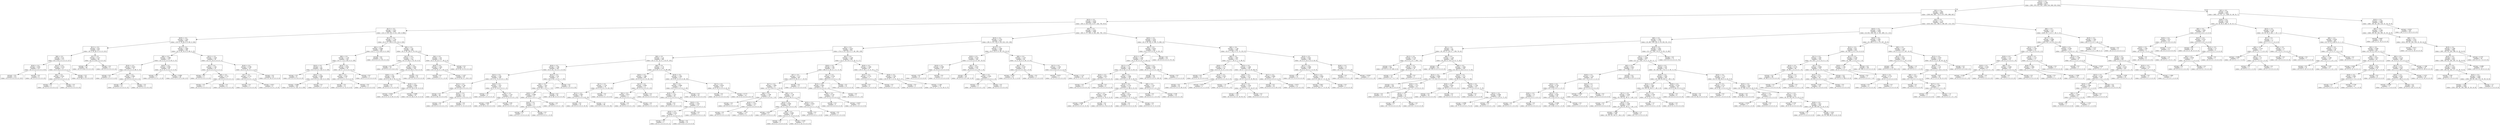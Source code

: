 digraph Tree {
node [shape=box] ;
0 [label="X[14] <= 0.5\nentropy = 3.169\nsamples = 8575\nvalue = [991, 976, 922, 947, 1000, 916, 949, 920, 954]"] ;
1 [label="X[5] <= 0.5\nentropy = 2.981\nsamples = 6620\nvalue = [509, 855, 861, 776, 0, 875, 901, 896, 947]"] ;
0 -> 1 [labeldistance=2.5, labelangle=45, headlabel="True"] ;
2 [label="X[23] <= 0.5\nentropy = 2.616\nsamples = 3589\nvalue = [93, 0, 310, 478, 0, 677, 434, 782, 815]"] ;
1 -> 2 ;
3 [label="X[17] <= 0.5\nentropy = 2.052\nsamples = 1681\nvalue = [10, 0, 133, 193, 0, 512, 149, 0, 684]"] ;
2 -> 3 ;
4 [label="X[20] <= 0.5\nentropy = 1.505\nsamples = 803\nvalue = [10, 0, 76, 84, 0, 0, 99, 0, 534]"] ;
3 -> 4 ;
5 [label="X[11] <= 0.5\nentropy = 0.91\nsamples = 637\nvalue = [6, 0, 50, 60, 0, 0, 0, 0, 521]"] ;
4 -> 5 ;
6 [label="X[8] <= 0.5\nentropy = 0.51\nsamples = 573\nvalue = [6, 0, 50, 0, 0, 0, 0, 0, 517]"] ;
5 -> 6 ;
7 [label="X[24] <= 0.5\nentropy = 0.091\nsamples = 521\nvalue = [6, 0, 0, 0, 0, 0, 0, 0, 515]"] ;
6 -> 7 ;
8 [label="entropy = 0.0\nsamples = 515\nvalue = [0, 0, 0, 0, 0, 0, 0, 0, 515]"] ;
7 -> 8 ;
9 [label="entropy = 0.0\nsamples = 6\nvalue = [6, 0, 0, 0, 0, 0, 0, 0, 0]"] ;
7 -> 9 ;
10 [label="X[13] <= 0.5\nentropy = 0.235\nsamples = 52\nvalue = [0, 0, 50, 0, 0, 0, 0, 0, 2]"] ;
6 -> 10 ;
11 [label="X[4] <= 0.5\nentropy = 0.918\nsamples = 6\nvalue = [0, 0, 4, 0, 0, 0, 0, 0, 2]"] ;
10 -> 11 ;
12 [label="entropy = 0.0\nsamples = 2\nvalue = [0, 0, 0, 0, 0, 0, 0, 0, 2]"] ;
11 -> 12 ;
13 [label="entropy = 0.0\nsamples = 4\nvalue = [0, 0, 4, 0, 0, 0, 0, 0, 0]"] ;
11 -> 13 ;
14 [label="entropy = 0.0\nsamples = 46\nvalue = [0, 0, 46, 0, 0, 0, 0, 0, 0]"] ;
10 -> 14 ;
15 [label="X[7] <= 0.5\nentropy = 0.337\nsamples = 64\nvalue = [0, 0, 0, 60, 0, 0, 0, 0, 4]"] ;
5 -> 15 ;
16 [label="entropy = 0.0\nsamples = 60\nvalue = [0, 0, 0, 60, 0, 0, 0, 0, 0]"] ;
15 -> 16 ;
17 [label="entropy = 0.0\nsamples = 4\nvalue = [0, 0, 0, 0, 0, 0, 0, 0, 4]"] ;
15 -> 17 ;
18 [label="X[11] <= 0.5\nentropy = 1.684\nsamples = 166\nvalue = [4, 0, 26, 24, 0, 0, 99, 0, 13]"] ;
4 -> 18 ;
19 [label="X[8] <= 0.5\nentropy = 1.089\nsamples = 127\nvalue = [0, 0, 22, 0, 0, 0, 93, 0, 12]"] ;
18 -> 19 ;
20 [label="X[16] <= 0.5\nentropy = 0.619\nsamples = 78\nvalue = [0, 0, 0, 0, 0, 0, 66, 0, 12]"] ;
19 -> 20 ;
21 [label="entropy = 0.0\nsamples = 57\nvalue = [0, 0, 0, 0, 0, 0, 57, 0, 0]"] ;
20 -> 21 ;
22 [label="X[6] <= 0.5\nentropy = 0.985\nsamples = 21\nvalue = [0, 0, 0, 0, 0, 0, 9, 0, 12]"] ;
20 -> 22 ;
23 [label="entropy = 0.0\nsamples = 12\nvalue = [0, 0, 0, 0, 0, 0, 0, 0, 12]"] ;
22 -> 23 ;
24 [label="entropy = 0.0\nsamples = 9\nvalue = [0, 0, 0, 0, 0, 0, 9, 0, 0]"] ;
22 -> 24 ;
25 [label="X[16] <= 0.5\nentropy = 0.992\nsamples = 49\nvalue = [0, 0, 22, 0, 0, 0, 27, 0, 0]"] ;
19 -> 25 ;
26 [label="entropy = 0.0\nsamples = 1\nvalue = [0, 0, 0, 0, 0, 0, 1, 0, 0]"] ;
25 -> 26 ;
27 [label="entropy = 0.995\nsamples = 48\nvalue = [0, 0, 22, 0, 0, 0, 26, 0, 0]"] ;
25 -> 27 ;
28 [label="X[21] <= 0.5\nentropy = 1.656\nsamples = 39\nvalue = [4, 0, 4, 24, 0, 0, 6, 0, 1]"] ;
18 -> 28 ;
29 [label="X[2] <= 0.5\nentropy = 1.361\nsamples = 10\nvalue = [0, 0, 4, 0, 0, 0, 5, 0, 1]"] ;
28 -> 29 ;
30 [label="entropy = 0.0\nsamples = 5\nvalue = [0, 0, 0, 0, 0, 0, 5, 0, 0]"] ;
29 -> 30 ;
31 [label="X[8] <= 0.5\nentropy = 0.722\nsamples = 5\nvalue = [0, 0, 4, 0, 0, 0, 0, 0, 1]"] ;
29 -> 31 ;
32 [label="entropy = 0.0\nsamples = 1\nvalue = [0, 0, 0, 0, 0, 0, 0, 0, 1]"] ;
31 -> 32 ;
33 [label="entropy = 0.0\nsamples = 4\nvalue = [0, 0, 4, 0, 0, 0, 0, 0, 0]"] ;
31 -> 33 ;
34 [label="X[16] <= 0.5\nentropy = 0.788\nsamples = 29\nvalue = [4, 0, 0, 24, 0, 0, 1, 0, 0]"] ;
28 -> 34 ;
35 [label="X[7] <= 0.5\nentropy = 0.722\nsamples = 5\nvalue = [4, 0, 0, 0, 0, 0, 1, 0, 0]"] ;
34 -> 35 ;
36 [label="entropy = 0.0\nsamples = 1\nvalue = [1, 0, 0, 0, 0, 0, 0, 0, 0]"] ;
35 -> 36 ;
37 [label="entropy = 0.811\nsamples = 4\nvalue = [3, 0, 0, 0, 0, 0, 1, 0, 0]"] ;
35 -> 37 ;
38 [label="entropy = 0.0\nsamples = 24\nvalue = [0, 0, 0, 24, 0, 0, 0, 0, 0]"] ;
34 -> 38 ;
39 [label="X[11] <= 0.5\nentropy = 1.754\nsamples = 878\nvalue = [0, 0, 57, 109, 0, 512, 50, 0, 150]"] ;
3 -> 39 ;
40 [label="X[0] <= 0.5\nentropy = 0.906\nsamples = 590\nvalue = [0, 0, 7, 0, 0, 433, 0, 0, 150]"] ;
39 -> 40 ;
41 [label="X[8] <= 0.5\nentropy = 1.129\nsamples = 320\nvalue = [0, 0, 7, 0, 0, 163, 0, 0, 150]"] ;
40 -> 41 ;
42 [label="X[10] <= 0.5\nentropy = 1.0\nsamples = 300\nvalue = [0, 0, 0, 0, 0, 150, 0, 0, 150]"] ;
41 -> 42 ;
43 [label="entropy = 0.0\nsamples = 8\nvalue = [0, 0, 0, 0, 0, 8, 0, 0, 0]"] ;
42 -> 43 ;
44 [label="X[24] <= 0.5\nentropy = 0.999\nsamples = 292\nvalue = [0, 0, 0, 0, 0, 142, 0, 0, 150]"] ;
42 -> 44 ;
45 [label="entropy = 0.999\nsamples = 291\nvalue = [0, 0, 0, 0, 0, 141, 0, 0, 150]"] ;
44 -> 45 ;
46 [label="entropy = 0.0\nsamples = 1\nvalue = [0, 0, 0, 0, 0, 1, 0, 0, 0]"] ;
44 -> 46 ;
47 [label="X[10] <= 0.5\nentropy = 0.934\nsamples = 20\nvalue = [0, 0, 7, 0, 0, 13, 0, 0, 0]"] ;
41 -> 47 ;
48 [label="X[4] <= 0.5\nentropy = 0.567\nsamples = 15\nvalue = [0, 0, 2, 0, 0, 13, 0, 0, 0]"] ;
47 -> 48 ;
49 [label="entropy = 0.0\nsamples = 13\nvalue = [0, 0, 0, 0, 0, 13, 0, 0, 0]"] ;
48 -> 49 ;
50 [label="entropy = 0.0\nsamples = 2\nvalue = [0, 0, 2, 0, 0, 0, 0, 0, 0]"] ;
48 -> 50 ;
51 [label="entropy = 0.0\nsamples = 5\nvalue = [0, 0, 5, 0, 0, 0, 0, 0, 0]"] ;
47 -> 51 ;
52 [label="entropy = 0.0\nsamples = 270\nvalue = [0, 0, 0, 0, 0, 270, 0, 0, 0]"] ;
40 -> 52 ;
53 [label="X[8] <= 0.5\nentropy = 1.92\nsamples = 288\nvalue = [0, 0, 50, 109, 0, 79, 50, 0, 0]"] ;
39 -> 53 ;
54 [label="X[12] <= 0.5\nentropy = 1.277\nsamples = 154\nvalue = [0, 0, 0, 66, 0, 78, 10, 0, 0]"] ;
53 -> 54 ;
55 [label="entropy = 0.0\nsamples = 10\nvalue = [0, 0, 0, 0, 0, 0, 10, 0, 0]"] ;
54 -> 55 ;
56 [label="X[6] <= 0.5\nentropy = 0.995\nsamples = 144\nvalue = [0, 0, 0, 66, 0, 78, 0, 0, 0]"] ;
54 -> 56 ;
57 [label="X[26] <= 0.5\nentropy = 0.98\nsamples = 134\nvalue = [0, 0, 0, 56, 0, 78, 0, 0, 0]"] ;
56 -> 57 ;
58 [label="entropy = 0.0\nsamples = 11\nvalue = [0, 0, 0, 0, 0, 11, 0, 0, 0]"] ;
57 -> 58 ;
59 [label="X[18] <= 0.5\nentropy = 0.994\nsamples = 123\nvalue = [0, 0, 0, 56, 0, 67, 0, 0, 0]"] ;
57 -> 59 ;
60 [label="entropy = 0.954\nsamples = 32\nvalue = [0, 0, 0, 12, 0, 20, 0, 0, 0]"] ;
59 -> 60 ;
61 [label="entropy = 0.999\nsamples = 91\nvalue = [0, 0, 0, 44, 0, 47, 0, 0, 0]"] ;
59 -> 61 ;
62 [label="entropy = 0.0\nsamples = 10\nvalue = [0, 0, 0, 10, 0, 0, 0, 0, 0]"] ;
56 -> 62 ;
63 [label="X[4] <= 0.5\nentropy = 1.63\nsamples = 134\nvalue = [0, 0, 50, 43, 0, 1, 40, 0, 0]"] ;
53 -> 63 ;
64 [label="X[26] <= 0.5\nentropy = 1.434\nsamples = 93\nvalue = [0, 0, 9, 43, 0, 1, 40, 0, 0]"] ;
63 -> 64 ;
65 [label="entropy = 0.0\nsamples = 1\nvalue = [0, 0, 0, 0, 0, 0, 1, 0, 0]"] ;
64 -> 65 ;
66 [label="entropy = 1.437\nsamples = 92\nvalue = [0, 0, 9, 43, 0, 1, 39, 0, 0]"] ;
64 -> 66 ;
67 [label="entropy = 0.0\nsamples = 41\nvalue = [0, 0, 41, 0, 0, 0, 0, 0, 0]"] ;
63 -> 67 ;
68 [label="X[0] <= 0.5\nentropy = 2.433\nsamples = 1908\nvalue = [83, 0, 177, 285, 0, 165, 285, 782, 131]"] ;
2 -> 68 ;
69 [label="X[10] <= 0.5\nentropy = 2.705\nsamples = 850\nvalue = [83, 0, 151, 103, 0, 56, 210, 119, 128]"] ;
68 -> 69 ;
70 [label="X[2] <= 0.5\nentropy = 2.613\nsamples = 602\nvalue = [74, 0, 131, 103, 0, 17, 40, 109, 128]"] ;
69 -> 70 ;
71 [label="X[9] <= 0.5\nentropy = 2.14\nsamples = 396\nvalue = [0, 0, 112, 74, 0, 2, 10, 97, 101]"] ;
70 -> 71 ;
72 [label="X[20] <= 0.5\nentropy = 1.786\nsamples = 180\nvalue = [0, 0, 45, 74, 0, 0, 1, 8, 52]"] ;
71 -> 72 ;
73 [label="X[15] <= 0.5\nentropy = 1.281\nsamples = 108\nvalue = [0, 0, 15, 73, 0, 0, 0, 1, 19]"] ;
72 -> 73 ;
74 [label="X[13] <= 0.5\nentropy = 0.746\nsamples = 80\nvalue = [0, 0, 0, 63, 0, 0, 0, 0, 17]"] ;
73 -> 74 ;
75 [label="entropy = 0.0\nsamples = 46\nvalue = [0, 0, 0, 46, 0, 0, 0, 0, 0]"] ;
74 -> 75 ;
76 [label="X[16] <= 0.5\nentropy = 1.0\nsamples = 34\nvalue = [0, 0, 0, 17, 0, 0, 0, 0, 17]"] ;
74 -> 76 ;
77 [label="entropy = 0.0\nsamples = 17\nvalue = [0, 0, 0, 0, 0, 0, 0, 0, 17]"] ;
76 -> 77 ;
78 [label="entropy = 0.0\nsamples = 17\nvalue = [0, 0, 0, 17, 0, 0, 0, 0, 0]"] ;
76 -> 78 ;
79 [label="X[24] <= 0.5\nentropy = 1.457\nsamples = 28\nvalue = [0, 0, 15, 10, 0, 0, 0, 1, 2]"] ;
73 -> 79 ;
80 [label="entropy = 1.0\nsamples = 4\nvalue = [0, 0, 0, 2, 0, 0, 0, 0, 2]"] ;
79 -> 80 ;
81 [label="X[4] <= 0.5\nentropy = 1.143\nsamples = 24\nvalue = [0, 0, 15, 8, 0, 0, 0, 1, 0]"] ;
79 -> 81 ;
82 [label="entropy = 0.991\nsamples = 18\nvalue = [0, 0, 10, 8, 0, 0, 0, 0, 0]"] ;
81 -> 82 ;
83 [label="entropy = 0.65\nsamples = 6\nvalue = [0, 0, 5, 0, 0, 0, 0, 1, 0]"] ;
81 -> 83 ;
84 [label="X[13] <= 0.5\nentropy = 1.54\nsamples = 72\nvalue = [0, 0, 30, 1, 0, 0, 1, 7, 33]"] ;
72 -> 84 ;
85 [label="X[4] <= 0.5\nentropy = 1.007\nsamples = 39\nvalue = [0, 0, 30, 1, 0, 0, 1, 7, 0]"] ;
84 -> 85 ;
86 [label="X[26] <= 0.5\nentropy = 0.986\nsamples = 9\nvalue = [0, 0, 0, 1, 0, 0, 1, 7, 0]"] ;
85 -> 86 ;
87 [label="X[16] <= 0.5\nentropy = 1.0\nsamples = 2\nvalue = [0, 0, 0, 1, 0, 0, 1, 0, 0]"] ;
86 -> 87 ;
88 [label="entropy = 0.0\nsamples = 1\nvalue = [0, 0, 0, 1, 0, 0, 0, 0, 0]"] ;
87 -> 88 ;
89 [label="entropy = 0.0\nsamples = 1\nvalue = [0, 0, 0, 0, 0, 0, 1, 0, 0]"] ;
87 -> 89 ;
90 [label="entropy = 0.0\nsamples = 7\nvalue = [0, 0, 0, 0, 0, 0, 0, 7, 0]"] ;
86 -> 90 ;
91 [label="entropy = 0.0\nsamples = 30\nvalue = [0, 0, 30, 0, 0, 0, 0, 0, 0]"] ;
85 -> 91 ;
92 [label="entropy = 0.0\nsamples = 33\nvalue = [0, 0, 0, 0, 0, 0, 0, 0, 33]"] ;
84 -> 92 ;
93 [label="X[8] <= 0.5\nentropy = 1.79\nsamples = 216\nvalue = [0, 0, 67, 0, 0, 2, 9, 89, 49]"] ;
71 -> 93 ;
94 [label="X[20] <= 0.5\nentropy = 1.486\nsamples = 89\nvalue = [0, 0, 0, 0, 0, 2, 9, 45, 33]"] ;
93 -> 94 ;
95 [label="X[17] <= 0.5\nentropy = 1.134\nsamples = 78\nvalue = [0, 0, 0, 0, 0, 2, 0, 43, 33]"] ;
94 -> 95 ;
96 [label="X[12] <= 0.5\nentropy = 0.987\nsamples = 76\nvalue = [0, 0, 0, 0, 0, 0, 0, 43, 33]"] ;
95 -> 96 ;
97 [label="entropy = 0.0\nsamples = 10\nvalue = [0, 0, 0, 0, 0, 0, 0, 10, 0]"] ;
96 -> 97 ;
98 [label="entropy = 1.0\nsamples = 66\nvalue = [0, 0, 0, 0, 0, 0, 0, 33, 33]"] ;
96 -> 98 ;
99 [label="entropy = 0.0\nsamples = 2\nvalue = [0, 0, 0, 0, 0, 2, 0, 0, 0]"] ;
95 -> 99 ;
100 [label="X[13] <= 0.5\nentropy = 0.684\nsamples = 11\nvalue = [0, 0, 0, 0, 0, 0, 9, 2, 0]"] ;
94 -> 100 ;
101 [label="X[4] <= 0.5\nentropy = 0.971\nsamples = 5\nvalue = [0, 0, 0, 0, 0, 0, 3, 2, 0]"] ;
100 -> 101 ;
102 [label="entropy = 0.0\nsamples = 2\nvalue = [0, 0, 0, 0, 0, 0, 0, 2, 0]"] ;
101 -> 102 ;
103 [label="entropy = 0.0\nsamples = 3\nvalue = [0, 0, 0, 0, 0, 0, 3, 0, 0]"] ;
101 -> 103 ;
104 [label="entropy = 0.0\nsamples = 6\nvalue = [0, 0, 0, 0, 0, 0, 6, 0, 0]"] ;
100 -> 104 ;
105 [label="X[18] <= 0.5\nentropy = 1.393\nsamples = 127\nvalue = [0, 0, 67, 0, 0, 0, 0, 44, 16]"] ;
93 -> 105 ;
106 [label="X[4] <= 0.5\nentropy = 0.999\nsamples = 72\nvalue = [0, 0, 53, 0, 0, 0, 0, 3, 16]"] ;
105 -> 106 ;
107 [label="X[19] <= 0.5\nentropy = 1.347\nsamples = 30\nvalue = [0, 0, 11, 0, 0, 0, 0, 3, 16]"] ;
106 -> 107 ;
108 [label="entropy = 0.0\nsamples = 15\nvalue = [0, 0, 0, 0, 0, 0, 0, 0, 15]"] ;
107 -> 108 ;
109 [label="X[16] <= 0.5\nentropy = 1.053\nsamples = 15\nvalue = [0, 0, 11, 0, 0, 0, 0, 3, 1]"] ;
107 -> 109 ;
110 [label="X[24] <= 0.5\nentropy = 0.414\nsamples = 12\nvalue = [0, 0, 11, 0, 0, 0, 0, 0, 1]"] ;
109 -> 110 ;
111 [label="entropy = 1.0\nsamples = 2\nvalue = [0, 0, 1, 0, 0, 0, 0, 0, 1]"] ;
110 -> 111 ;
112 [label="entropy = 0.0\nsamples = 10\nvalue = [0, 0, 10, 0, 0, 0, 0, 0, 0]"] ;
110 -> 112 ;
113 [label="entropy = 0.0\nsamples = 3\nvalue = [0, 0, 0, 0, 0, 0, 0, 3, 0]"] ;
109 -> 113 ;
114 [label="entropy = 0.0\nsamples = 42\nvalue = [0, 0, 42, 0, 0, 0, 0, 0, 0]"] ;
106 -> 114 ;
115 [label="X[17] <= 0.5\nentropy = 0.818\nsamples = 55\nvalue = [0, 0, 14, 0, 0, 0, 0, 41, 0]"] ;
105 -> 115 ;
116 [label="entropy = 0.0\nsamples = 2\nvalue = [0, 0, 2, 0, 0, 0, 0, 0, 0]"] ;
115 -> 116 ;
117 [label="entropy = 0.772\nsamples = 53\nvalue = [0, 0, 12, 0, 0, 0, 0, 41, 0]"] ;
115 -> 117 ;
118 [label="X[3] <= 0.5\nentropy = 2.549\nsamples = 206\nvalue = [74, 0, 19, 29, 0, 15, 30, 12, 27]"] ;
70 -> 118 ;
119 [label="X[26] <= 0.5\nentropy = 1.84\nsamples = 119\nvalue = [64, 0, 3, 28, 0, 2, 11, 11, 0]"] ;
118 -> 119 ;
120 [label="X[7] <= 0.5\nentropy = 2.127\nsamples = 68\nvalue = [18, 0, 3, 28, 0, 2, 7, 10, 0]"] ;
119 -> 120 ;
121 [label="X[17] <= 0.5\nentropy = 1.864\nsamples = 51\nvalue = [1, 0, 3, 28, 0, 2, 7, 10, 0]"] ;
120 -> 121 ;
122 [label="X[8] <= 0.5\nentropy = 1.296\nsamples = 14\nvalue = [1, 0, 0, 0, 0, 0, 6, 7, 0]"] ;
121 -> 122 ;
123 [label="entropy = 0.0\nsamples = 3\nvalue = [0, 0, 0, 0, 0, 0, 0, 3, 0]"] ;
122 -> 123 ;
124 [label="X[24] <= 0.5\nentropy = 1.322\nsamples = 11\nvalue = [1, 0, 0, 0, 0, 0, 6, 4, 0]"] ;
122 -> 124 ;
125 [label="entropy = 0.0\nsamples = 5\nvalue = [0, 0, 0, 0, 0, 0, 5, 0, 0]"] ;
124 -> 125 ;
126 [label="entropy = 1.252\nsamples = 6\nvalue = [1, 0, 0, 0, 0, 0, 1, 4, 0]"] ;
124 -> 126 ;
127 [label="X[9] <= 0.5\nentropy = 1.26\nsamples = 37\nvalue = [0, 0, 3, 28, 0, 2, 1, 3, 0]"] ;
121 -> 127 ;
128 [label="X[25] <= 0.5\nentropy = 0.849\nsamples = 34\nvalue = [0, 0, 3, 28, 0, 0, 0, 3, 0]"] ;
127 -> 128 ;
129 [label="entropy = 0.811\nsamples = 4\nvalue = [0, 0, 0, 1, 0, 0, 0, 3, 0]"] ;
128 -> 129 ;
130 [label="X[8] <= 0.5\nentropy = 0.469\nsamples = 30\nvalue = [0, 0, 3, 27, 0, 0, 0, 0, 0]"] ;
128 -> 130 ;
131 [label="entropy = 0.0\nsamples = 3\nvalue = [0, 0, 0, 3, 0, 0, 0, 0, 0]"] ;
130 -> 131 ;
132 [label="entropy = 0.503\nsamples = 27\nvalue = [0, 0, 3, 24, 0, 0, 0, 0, 0]"] ;
130 -> 132 ;
133 [label="X[25] <= 0.5\nentropy = 0.918\nsamples = 3\nvalue = [0, 0, 0, 0, 0, 2, 1, 0, 0]"] ;
127 -> 133 ;
134 [label="entropy = 0.0\nsamples = 1\nvalue = [0, 0, 0, 0, 0, 0, 1, 0, 0]"] ;
133 -> 134 ;
135 [label="entropy = 0.0\nsamples = 2\nvalue = [0, 0, 0, 0, 0, 2, 0, 0, 0]"] ;
133 -> 135 ;
136 [label="entropy = 0.0\nsamples = 17\nvalue = [17, 0, 0, 0, 0, 0, 0, 0, 0]"] ;
120 -> 136 ;
137 [label="X[17] <= 0.5\nentropy = 0.534\nsamples = 51\nvalue = [46, 0, 0, 0, 0, 0, 4, 1, 0]"] ;
119 -> 137 ;
138 [label="X[13] <= 0.5\nentropy = 0.992\nsamples = 20\nvalue = [15, 0, 0, 0, 0, 0, 4, 1, 0]"] ;
137 -> 138 ;
139 [label="X[8] <= 0.5\nentropy = 0.742\nsamples = 19\nvalue = [15, 0, 0, 0, 0, 0, 4, 0, 0]"] ;
138 -> 139 ;
140 [label="entropy = 0.0\nsamples = 4\nvalue = [4, 0, 0, 0, 0, 0, 0, 0, 0]"] ;
139 -> 140 ;
141 [label="entropy = 0.837\nsamples = 15\nvalue = [11, 0, 0, 0, 0, 0, 4, 0, 0]"] ;
139 -> 141 ;
142 [label="entropy = 0.0\nsamples = 1\nvalue = [0, 0, 0, 0, 0, 0, 0, 1, 0]"] ;
138 -> 142 ;
143 [label="entropy = 0.0\nsamples = 31\nvalue = [31, 0, 0, 0, 0, 0, 0, 0, 0]"] ;
137 -> 143 ;
144 [label="X[20] <= 0.5\nentropy = 2.369\nsamples = 87\nvalue = [10, 0, 16, 1, 0, 13, 19, 1, 27]"] ;
118 -> 144 ;
145 [label="X[25] <= 0.5\nentropy = 0.722\nsamples = 5\nvalue = [0, 0, 4, 0, 0, 0, 0, 1, 0]"] ;
144 -> 145 ;
146 [label="entropy = 0.0\nsamples = 4\nvalue = [0, 0, 4, 0, 0, 0, 0, 0, 0]"] ;
145 -> 146 ;
147 [label="entropy = 0.0\nsamples = 1\nvalue = [0, 0, 0, 0, 0, 0, 0, 1, 0]"] ;
145 -> 147 ;
148 [label="X[26] <= 0.5\nentropy = 2.291\nsamples = 82\nvalue = [10, 0, 12, 1, 0, 13, 19, 0, 27]"] ;
144 -> 148 ;
149 [label="entropy = 0.0\nsamples = 3\nvalue = [0, 0, 0, 0, 0, 0, 3, 0, 0]"] ;
148 -> 149 ;
150 [label="entropy = 2.295\nsamples = 79\nvalue = [10, 0, 12, 1, 0, 13, 16, 0, 27]"] ;
148 -> 150 ;
151 [label="X[13] <= 0.5\nentropy = 1.446\nsamples = 248\nvalue = [9, 0, 20, 0, 0, 39, 170, 10, 0]"] ;
69 -> 151 ;
152 [label="X[20] <= 0.5\nentropy = 0.535\nsamples = 184\nvalue = [7, 0, 0, 0, 0, 0, 167, 10, 0]"] ;
151 -> 152 ;
153 [label="X[19] <= 0.5\nentropy = 0.469\nsamples = 10\nvalue = [1, 0, 0, 0, 0, 0, 0, 9, 0]"] ;
152 -> 153 ;
154 [label="entropy = 0.0\nsamples = 9\nvalue = [0, 0, 0, 0, 0, 0, 0, 9, 0]"] ;
153 -> 154 ;
155 [label="entropy = 0.0\nsamples = 1\nvalue = [1, 0, 0, 0, 0, 0, 0, 0, 0]"] ;
153 -> 155 ;
156 [label="X[2] <= 0.5\nentropy = 0.267\nsamples = 174\nvalue = [6, 0, 0, 0, 0, 0, 167, 1, 0]"] ;
152 -> 156 ;
157 [label="entropy = 0.0\nsamples = 167\nvalue = [0, 0, 0, 0, 0, 0, 167, 0, 0]"] ;
156 -> 157 ;
158 [label="X[8] <= 0.5\nentropy = 0.592\nsamples = 7\nvalue = [6, 0, 0, 0, 0, 0, 0, 1, 0]"] ;
156 -> 158 ;
159 [label="entropy = 0.0\nsamples = 1\nvalue = [0, 0, 0, 0, 0, 0, 0, 1, 0]"] ;
158 -> 159 ;
160 [label="entropy = 0.0\nsamples = 6\nvalue = [6, 0, 0, 0, 0, 0, 0, 0, 0]"] ;
158 -> 160 ;
161 [label="X[8] <= 0.5\nentropy = 1.323\nsamples = 64\nvalue = [2, 0, 20, 0, 0, 39, 3, 0, 0]"] ;
151 -> 161 ;
162 [label="X[2] <= 0.5\nentropy = 0.187\nsamples = 35\nvalue = [0, 0, 0, 0, 0, 34, 1, 0, 0]"] ;
161 -> 162 ;
163 [label="entropy = 0.201\nsamples = 32\nvalue = [0, 0, 0, 0, 0, 31, 1, 0, 0]"] ;
162 -> 163 ;
164 [label="entropy = 0.0\nsamples = 3\nvalue = [0, 0, 0, 0, 0, 3, 0, 0, 0]"] ;
162 -> 164 ;
165 [label="X[17] <= 0.5\nentropy = 1.339\nsamples = 29\nvalue = [2, 0, 20, 0, 0, 5, 2, 0, 0]"] ;
161 -> 165 ;
166 [label="entropy = 0.971\nsamples = 5\nvalue = [2, 0, 3, 0, 0, 0, 0, 0, 0]"] ;
165 -> 166 ;
167 [label="entropy = 1.123\nsamples = 24\nvalue = [0, 0, 17, 0, 0, 5, 2, 0, 0]"] ;
165 -> 167 ;
168 [label="X[20] <= 0.5\nentropy = 1.623\nsamples = 1058\nvalue = [0, 0, 26, 182, 0, 109, 75, 663, 3]"] ;
68 -> 168 ;
169 [label="X[6] <= 0.5\nentropy = 0.833\nsamples = 650\nvalue = [0, 0, 19, 0, 0, 97, 0, 531, 3]"] ;
168 -> 169 ;
170 [label="X[15] <= 0.5\nentropy = 1.326\nsamples = 278\nvalue = [0, 0, 19, 0, 0, 97, 0, 159, 3]"] ;
169 -> 170 ;
171 [label="X[17] <= 0.5\nentropy = 1.35\nsamples = 148\nvalue = [0, 0, 18, 0, 0, 97, 0, 30, 3]"] ;
170 -> 171 ;
172 [label="X[25] <= 0.5\nentropy = 0.811\nsamples = 12\nvalue = [0, 0, 9, 0, 0, 0, 0, 0, 3]"] ;
171 -> 172 ;
173 [label="entropy = 0.0\nsamples = 3\nvalue = [0, 0, 0, 0, 0, 0, 0, 0, 3]"] ;
172 -> 173 ;
174 [label="entropy = 0.0\nsamples = 9\nvalue = [0, 0, 9, 0, 0, 0, 0, 0, 0]"] ;
172 -> 174 ;
175 [label="X[9] <= 0.5\nentropy = 1.088\nsamples = 136\nvalue = [0, 0, 9, 0, 0, 97, 0, 30, 0]"] ;
171 -> 175 ;
176 [label="X[19] <= 0.5\nentropy = 0.735\nsamples = 121\nvalue = [0, 0, 0, 0, 0, 96, 0, 25, 0]"] ;
175 -> 176 ;
177 [label="X[7] <= 0.5\nentropy = 0.588\nsamples = 92\nvalue = [0, 0, 0, 0, 0, 79, 0, 13, 0]"] ;
176 -> 177 ;
178 [label="entropy = 0.696\nsamples = 16\nvalue = [0, 0, 0, 0, 0, 3, 0, 13, 0]"] ;
177 -> 178 ;
179 [label="entropy = 0.0\nsamples = 76\nvalue = [0, 0, 0, 0, 0, 76, 0, 0, 0]"] ;
177 -> 179 ;
180 [label="X[8] <= 0.5\nentropy = 0.978\nsamples = 29\nvalue = [0, 0, 0, 0, 0, 17, 0, 12, 0]"] ;
176 -> 180 ;
181 [label="entropy = 0.0\nsamples = 12\nvalue = [0, 0, 0, 0, 0, 0, 0, 12, 0]"] ;
180 -> 181 ;
182 [label="entropy = 0.0\nsamples = 17\nvalue = [0, 0, 0, 0, 0, 17, 0, 0, 0]"] ;
180 -> 182 ;
183 [label="X[8] <= 0.5\nentropy = 1.231\nsamples = 15\nvalue = [0, 0, 9, 0, 0, 1, 0, 5, 0]"] ;
175 -> 183 ;
184 [label="entropy = 0.0\nsamples = 1\nvalue = [0, 0, 0, 0, 0, 1, 0, 0, 0]"] ;
183 -> 184 ;
185 [label="entropy = 0.94\nsamples = 14\nvalue = [0, 0, 9, 0, 0, 0, 0, 5, 0]"] ;
183 -> 185 ;
186 [label="X[24] <= 0.5\nentropy = 0.065\nsamples = 130\nvalue = [0, 0, 1, 0, 0, 0, 0, 129, 0]"] ;
170 -> 186 ;
187 [label="entropy = 0.0\nsamples = 129\nvalue = [0, 0, 0, 0, 0, 0, 0, 129, 0]"] ;
186 -> 187 ;
188 [label="entropy = 0.0\nsamples = 1\nvalue = [0, 0, 1, 0, 0, 0, 0, 0, 0]"] ;
186 -> 188 ;
189 [label="entropy = 0.0\nsamples = 372\nvalue = [0, 0, 0, 0, 0, 0, 0, 372, 0]"] ;
169 -> 189 ;
190 [label="X[6] <= 0.5\nentropy = 1.746\nsamples = 408\nvalue = [0, 0, 7, 182, 0, 12, 75, 132, 0]"] ;
168 -> 190 ;
191 [label="X[8] <= 0.5\nentropy = 1.687\nsamples = 212\nvalue = [0, 0, 7, 29, 0, 3, 75, 98, 0]"] ;
190 -> 191 ;
192 [label="X[26] <= 0.5\nentropy = 1.177\nsamples = 50\nvalue = [0, 0, 0, 15, 0, 3, 32, 0, 0]"] ;
191 -> 192 ;
193 [label="entropy = 0.0\nsamples = 15\nvalue = [0, 0, 0, 15, 0, 0, 0, 0, 0]"] ;
192 -> 193 ;
194 [label="X[10] <= 0.5\nentropy = 0.422\nsamples = 35\nvalue = [0, 0, 0, 0, 0, 3, 32, 0, 0]"] ;
192 -> 194 ;
195 [label="entropy = 0.0\nsamples = 30\nvalue = [0, 0, 0, 0, 0, 0, 30, 0, 0]"] ;
194 -> 195 ;
196 [label="entropy = 0.971\nsamples = 5\nvalue = [0, 0, 0, 0, 0, 3, 2, 0, 0]"] ;
194 -> 196 ;
197 [label="X[25] <= 0.5\nentropy = 1.448\nsamples = 162\nvalue = [0, 0, 7, 14, 0, 0, 43, 98, 0]"] ;
191 -> 197 ;
198 [label="X[26] <= 0.5\nentropy = 1.077\nsamples = 129\nvalue = [0, 0, 1, 14, 0, 0, 16, 98, 0]"] ;
197 -> 198 ;
199 [label="entropy = 1.0\nsamples = 2\nvalue = [0, 0, 1, 0, 0, 0, 0, 1, 0]"] ;
198 -> 199 ;
200 [label="X[15] <= 0.5\nentropy = 1.024\nsamples = 127\nvalue = [0, 0, 0, 14, 0, 0, 16, 97, 0]"] ;
198 -> 200 ;
201 [label="entropy = 1.05\nsamples = 122\nvalue = [0, 0, 0, 14, 0, 0, 16, 92, 0]"] ;
200 -> 201 ;
202 [label="entropy = 0.0\nsamples = 5\nvalue = [0, 0, 0, 0, 0, 0, 0, 5, 0]"] ;
200 -> 202 ;
203 [label="X[17] <= 0.5\nentropy = 0.684\nsamples = 33\nvalue = [0, 0, 6, 0, 0, 0, 27, 0, 0]"] ;
197 -> 203 ;
204 [label="entropy = 0.0\nsamples = 18\nvalue = [0, 0, 0, 0, 0, 0, 18, 0, 0]"] ;
203 -> 204 ;
205 [label="entropy = 0.971\nsamples = 15\nvalue = [0, 0, 6, 0, 0, 0, 9, 0, 0]"] ;
203 -> 205 ;
206 [label="X[10] <= 0.5\nentropy = 0.921\nsamples = 196\nvalue = [0, 0, 0, 153, 0, 9, 0, 34, 0]"] ;
190 -> 206 ;
207 [label="X[17] <= 0.5\nentropy = 0.866\nsamples = 192\nvalue = [0, 0, 0, 153, 0, 7, 0, 32, 0]"] ;
206 -> 207 ;
208 [label="entropy = 0.0\nsamples = 13\nvalue = [0, 0, 0, 13, 0, 0, 0, 0, 0]"] ;
207 -> 208 ;
209 [label="X[25] <= 0.5\nentropy = 0.904\nsamples = 179\nvalue = [0, 0, 0, 140, 0, 7, 0, 32, 0]"] ;
207 -> 209 ;
210 [label="entropy = 0.907\nsamples = 178\nvalue = [0, 0, 0, 139, 0, 7, 0, 32, 0]"] ;
209 -> 210 ;
211 [label="entropy = 0.0\nsamples = 1\nvalue = [0, 0, 0, 1, 0, 0, 0, 0, 0]"] ;
209 -> 211 ;
212 [label="X[26] <= 0.5\nentropy = 1.0\nsamples = 4\nvalue = [0, 0, 0, 0, 0, 2, 0, 2, 0]"] ;
206 -> 212 ;
213 [label="entropy = 0.0\nsamples = 1\nvalue = [0, 0, 0, 0, 0, 0, 0, 1, 0]"] ;
212 -> 213 ;
214 [label="entropy = 0.918\nsamples = 3\nvalue = [0, 0, 0, 0, 0, 2, 0, 1, 0]"] ;
212 -> 214 ;
215 [label="X[2] <= 0.5\nentropy = 2.732\nsamples = 3031\nvalue = [416, 855, 551, 298, 0, 198, 467, 114, 132]"] ;
1 -> 215 ;
216 [label="X[10] <= 0.5\nentropy = 2.491\nsamples = 2500\nvalue = [0, 832, 544, 292, 0, 191, 409, 111, 121]"] ;
215 -> 216 ;
217 [label="X[8] <= 0.5\nentropy = 2.387\nsamples = 1758\nvalue = [0, 492, 539, 292, 0, 19, 202, 93, 121]"] ;
216 -> 217 ;
218 [label="X[1] <= 0.5\nentropy = 2.0\nsamples = 708\nvalue = [0, 355, 0, 118, 0, 7, 109, 78, 41]"] ;
217 -> 218 ;
219 [label="X[12] <= 0.5\nentropy = 0.734\nsamples = 125\nvalue = [0, 0, 0, 2, 0, 7, 109, 7, 0]"] ;
218 -> 219 ;
220 [label="entropy = 0.0\nsamples = 109\nvalue = [0, 0, 0, 0, 0, 0, 109, 0, 0]"] ;
219 -> 220 ;
221 [label="X[22] <= 0.5\nentropy = 1.419\nsamples = 16\nvalue = [0, 0, 0, 2, 0, 7, 0, 7, 0]"] ;
219 -> 221 ;
222 [label="entropy = 1.0\nsamples = 14\nvalue = [0, 0, 0, 0, 0, 7, 0, 7, 0]"] ;
221 -> 222 ;
223 [label="entropy = 0.0\nsamples = 2\nvalue = [0, 0, 0, 2, 0, 0, 0, 0, 0]"] ;
221 -> 223 ;
224 [label="X[6] <= 0.5\nentropy = 1.539\nsamples = 583\nvalue = [0, 355, 0, 116, 0, 0, 0, 71, 41]"] ;
218 -> 224 ;
225 [label="entropy = 0.0\nsamples = 253\nvalue = [0, 253, 0, 0, 0, 0, 0, 0, 0]"] ;
224 -> 225 ;
226 [label="X[9] <= 0.5\nentropy = 1.904\nsamples = 330\nvalue = [0, 102, 0, 116, 0, 0, 0, 71, 41]"] ;
224 -> 226 ;
227 [label="X[13] <= 0.5\nentropy = 0.868\nsamples = 144\nvalue = [0, 7, 0, 116, 0, 0, 0, 0, 21]"] ;
226 -> 227 ;
228 [label="entropy = 0.0\nsamples = 109\nvalue = [0, 0, 0, 109, 0, 0, 0, 0, 0]"] ;
227 -> 228 ;
229 [label="X[24] <= 0.5\nentropy = 1.371\nsamples = 35\nvalue = [0, 7, 0, 7, 0, 0, 0, 0, 21]"] ;
227 -> 229 ;
230 [label="entropy = 0.0\nsamples = 21\nvalue = [0, 0, 0, 0, 0, 0, 0, 0, 21]"] ;
229 -> 230 ;
231 [label="X[23] <= 0.5\nentropy = 1.0\nsamples = 14\nvalue = [0, 7, 0, 7, 0, 0, 0, 0, 0]"] ;
229 -> 231 ;
232 [label="entropy = 0.0\nsamples = 7\nvalue = [0, 7, 0, 0, 0, 0, 0, 0, 0]"] ;
231 -> 232 ;
233 [label="entropy = 0.0\nsamples = 7\nvalue = [0, 0, 0, 7, 0, 0, 0, 0, 0]"] ;
231 -> 233 ;
234 [label="X[23] <= 0.5\nentropy = 1.371\nsamples = 186\nvalue = [0, 95, 0, 0, 0, 0, 0, 71, 20]"] ;
226 -> 234 ;
235 [label="X[26] <= 0.5\nentropy = 0.958\nsamples = 29\nvalue = [0, 18, 0, 0, 0, 0, 0, 0, 11]"] ;
234 -> 235 ;
236 [label="entropy = 0.0\nsamples = 18\nvalue = [0, 18, 0, 0, 0, 0, 0, 0, 0]"] ;
235 -> 236 ;
237 [label="entropy = 0.0\nsamples = 11\nvalue = [0, 0, 0, 0, 0, 0, 0, 0, 11]"] ;
235 -> 237 ;
238 [label="X[19] <= 0.5\nentropy = 1.258\nsamples = 157\nvalue = [0, 77, 0, 0, 0, 0, 0, 71, 9]"] ;
234 -> 238 ;
239 [label="entropy = 0.0\nsamples = 9\nvalue = [0, 0, 0, 0, 0, 0, 0, 0, 9]"] ;
238 -> 239 ;
240 [label="X[25] <= 0.5\nentropy = 0.999\nsamples = 148\nvalue = [0, 77, 0, 0, 0, 0, 0, 71, 0]"] ;
238 -> 240 ;
241 [label="entropy = 0.998\nsamples = 147\nvalue = [0, 77, 0, 0, 0, 0, 0, 70, 0]"] ;
240 -> 241 ;
242 [label="entropy = 0.0\nsamples = 1\nvalue = [0, 0, 0, 0, 0, 0, 0, 1, 0]"] ;
240 -> 242 ;
243 [label="X[18] <= 0.5\nentropy = 2.061\nsamples = 1050\nvalue = [0, 137, 539, 174, 0, 12, 93, 15, 80]"] ;
217 -> 243 ;
244 [label="X[11] <= 0.5\nentropy = 1.859\nsamples = 977\nvalue = [0, 137, 539, 174, 0, 12, 93, 15, 7]"] ;
243 -> 244 ;
245 [label="X[0] <= 0.5\nentropy = 0.455\nsamples = 222\nvalue = [0, 7, 208, 0, 0, 1, 1, 4, 1]"] ;
244 -> 245 ;
246 [label="X[19] <= 0.5\nentropy = 1.134\nsamples = 66\nvalue = [0, 7, 52, 0, 0, 1, 1, 4, 1]"] ;
245 -> 246 ;
247 [label="X[16] <= 0.5\nentropy = 0.792\nsamples = 58\nvalue = [0, 5, 50, 0, 0, 1, 1, 0, 1]"] ;
246 -> 247 ;
248 [label="X[26] <= 0.5\nentropy = 1.0\nsamples = 2\nvalue = [0, 0, 0, 0, 0, 1, 0, 0, 1]"] ;
247 -> 248 ;
249 [label="entropy = 0.0\nsamples = 1\nvalue = [0, 0, 0, 0, 0, 1, 0, 0, 0]"] ;
248 -> 249 ;
250 [label="entropy = 0.0\nsamples = 1\nvalue = [0, 0, 0, 0, 0, 0, 0, 0, 1]"] ;
248 -> 250 ;
251 [label="X[25] <= 0.5\nentropy = 0.561\nsamples = 56\nvalue = [0, 5, 50, 0, 0, 0, 1, 0, 0]"] ;
247 -> 251 ;
252 [label="entropy = 0.568\nsamples = 55\nvalue = [0, 5, 49, 0, 0, 0, 1, 0, 0]"] ;
251 -> 252 ;
253 [label="entropy = 0.0\nsamples = 1\nvalue = [0, 0, 1, 0, 0, 0, 0, 0, 0]"] ;
251 -> 253 ;
254 [label="X[24] <= 0.5\nentropy = 1.5\nsamples = 8\nvalue = [0, 2, 2, 0, 0, 0, 0, 4, 0]"] ;
246 -> 254 ;
255 [label="entropy = 0.918\nsamples = 6\nvalue = [0, 2, 0, 0, 0, 0, 0, 4, 0]"] ;
254 -> 255 ;
256 [label="entropy = 0.0\nsamples = 2\nvalue = [0, 0, 2, 0, 0, 0, 0, 0, 0]"] ;
254 -> 256 ;
257 [label="entropy = 0.0\nsamples = 156\nvalue = [0, 0, 156, 0, 0, 0, 0, 0, 0]"] ;
245 -> 257 ;
258 [label="X[13] <= 0.5\nentropy = 2.05\nsamples = 755\nvalue = [0, 130, 331, 174, 0, 11, 92, 11, 6]"] ;
244 -> 258 ;
259 [label="X[19] <= 0.5\nentropy = 2.091\nsamples = 340\nvalue = [0, 109, 93, 80, 0, 7, 49, 2, 0]"] ;
258 -> 259 ;
260 [label="X[22] <= 0.5\nentropy = 2.043\nsamples = 290\nvalue = [0, 103, 93, 36, 0, 7, 49, 2, 0]"] ;
259 -> 260 ;
261 [label="X[17] <= 0.5\nentropy = 2.056\nsamples = 277\nvalue = [0, 103, 81, 36, 0, 7, 48, 2, 0]"] ;
260 -> 261 ;
262 [label="entropy = 0.0\nsamples = 4\nvalue = [0, 0, 0, 0, 0, 0, 4, 0, 0]"] ;
261 -> 262 ;
263 [label="X[25] <= 0.5\nentropy = 2.048\nsamples = 273\nvalue = [0, 103, 81, 36, 0, 7, 44, 2, 0]"] ;
261 -> 263 ;
264 [label="entropy = 2.046\nsamples = 269\nvalue = [0, 101, 81, 34, 0, 7, 44, 2, 0]"] ;
263 -> 264 ;
265 [label="entropy = 1.0\nsamples = 4\nvalue = [0, 2, 0, 2, 0, 0, 0, 0, 0]"] ;
263 -> 265 ;
266 [label="X[1] <= 0.5\nentropy = 0.391\nsamples = 13\nvalue = [0, 0, 12, 0, 0, 0, 1, 0, 0]"] ;
260 -> 266 ;
267 [label="entropy = 1.0\nsamples = 2\nvalue = [0, 0, 1, 0, 0, 0, 1, 0, 0]"] ;
266 -> 267 ;
268 [label="entropy = 0.0\nsamples = 11\nvalue = [0, 0, 11, 0, 0, 0, 0, 0, 0]"] ;
266 -> 268 ;
269 [label="X[26] <= 0.5\nentropy = 0.529\nsamples = 50\nvalue = [0, 6, 0, 44, 0, 0, 0, 0, 0]"] ;
259 -> 269 ;
270 [label="entropy = 0.0\nsamples = 6\nvalue = [0, 6, 0, 0, 0, 0, 0, 0, 0]"] ;
269 -> 270 ;
271 [label="entropy = 0.0\nsamples = 44\nvalue = [0, 0, 0, 44, 0, 0, 0, 0, 0]"] ;
269 -> 271 ;
272 [label="X[20] <= 0.5\nentropy = 1.775\nsamples = 415\nvalue = [0, 21, 238, 94, 0, 4, 43, 9, 6]"] ;
258 -> 272 ;
273 [label="X[23] <= 0.5\nentropy = 0.127\nsamples = 57\nvalue = [0, 0, 56, 1, 0, 0, 0, 0, 0]"] ;
272 -> 273 ;
274 [label="entropy = 0.0\nsamples = 1\nvalue = [0, 0, 0, 1, 0, 0, 0, 0, 0]"] ;
273 -> 274 ;
275 [label="entropy = 0.0\nsamples = 56\nvalue = [0, 0, 56, 0, 0, 0, 0, 0, 0]"] ;
273 -> 275 ;
276 [label="X[23] <= 0.5\nentropy = 1.914\nsamples = 358\nvalue = [0, 21, 182, 93, 0, 4, 43, 9, 6]"] ;
272 -> 276 ;
277 [label="X[15] <= 0.5\nentropy = 1.522\nsamples = 5\nvalue = [0, 1, 0, 0, 0, 0, 2, 0, 2]"] ;
276 -> 277 ;
278 [label="entropy = 0.918\nsamples = 3\nvalue = [0, 1, 0, 0, 0, 0, 2, 0, 0]"] ;
277 -> 278 ;
279 [label="entropy = 0.0\nsamples = 2\nvalue = [0, 0, 0, 0, 0, 0, 0, 0, 2]"] ;
277 -> 279 ;
280 [label="X[17] <= 0.5\nentropy = 1.877\nsamples = 353\nvalue = [0, 20, 182, 93, 0, 4, 41, 9, 4]"] ;
276 -> 280 ;
281 [label="entropy = 0.787\nsamples = 17\nvalue = [0, 0, 13, 4, 0, 0, 0, 0, 0]"] ;
280 -> 281 ;
282 [label="X[26] <= 0.5\nentropy = 1.911\nsamples = 336\nvalue = [0, 20, 169, 89, 0, 4, 41, 9, 4]"] ;
280 -> 282 ;
283 [label="entropy = 0.0\nsamples = 1\nvalue = [0, 0, 1, 0, 0, 0, 0, 0, 0]"] ;
282 -> 283 ;
284 [label="entropy = 1.914\nsamples = 335\nvalue = [0, 20, 168, 89, 0, 4, 41, 9, 4]"] ;
282 -> 284 ;
285 [label="entropy = 0.0\nsamples = 73\nvalue = [0, 0, 0, 0, 0, 0, 0, 0, 73]"] ;
243 -> 285 ;
286 [label="X[20] <= 0.5\nentropy = 1.697\nsamples = 742\nvalue = [0, 340, 5, 0, 0, 172, 207, 18, 0]"] ;
216 -> 286 ;
287 [label="X[12] <= 0.5\nentropy = 0.97\nsamples = 459\nvalue = [0, 334, 2, 0, 0, 115, 0, 8, 0]"] ;
286 -> 287 ;
288 [label="X[17] <= 0.5\nentropy = 1.067\nsamples = 243\nvalue = [0, 126, 1, 0, 0, 115, 0, 1, 0]"] ;
287 -> 288 ;
289 [label="X[23] <= 0.5\nentropy = 0.176\nsamples = 90\nvalue = [0, 88, 1, 0, 0, 0, 0, 1, 0]"] ;
288 -> 289 ;
290 [label="entropy = 0.0\nsamples = 88\nvalue = [0, 88, 0, 0, 0, 0, 0, 0, 0]"] ;
289 -> 290 ;
291 [label="X[25] <= 0.5\nentropy = 1.0\nsamples = 2\nvalue = [0, 0, 1, 0, 0, 0, 0, 1, 0]"] ;
289 -> 291 ;
292 [label="entropy = 0.0\nsamples = 1\nvalue = [0, 0, 1, 0, 0, 0, 0, 0, 0]"] ;
291 -> 292 ;
293 [label="entropy = 0.0\nsamples = 1\nvalue = [0, 0, 0, 0, 0, 0, 0, 1, 0]"] ;
291 -> 293 ;
294 [label="X[7] <= 0.5\nentropy = 0.809\nsamples = 153\nvalue = [0, 38, 0, 0, 0, 115, 0, 0, 0]"] ;
288 -> 294 ;
295 [label="X[22] <= 0.5\nentropy = 0.575\nsamples = 44\nvalue = [0, 38, 0, 0, 0, 6, 0, 0, 0]"] ;
294 -> 295 ;
296 [label="entropy = 0.592\nsamples = 42\nvalue = [0, 36, 0, 0, 0, 6, 0, 0, 0]"] ;
295 -> 296 ;
297 [label="entropy = 0.0\nsamples = 2\nvalue = [0, 2, 0, 0, 0, 0, 0, 0, 0]"] ;
295 -> 297 ;
298 [label="entropy = 0.0\nsamples = 109\nvalue = [0, 0, 0, 0, 0, 109, 0, 0, 0]"] ;
294 -> 298 ;
299 [label="X[17] <= 0.5\nentropy = 0.249\nsamples = 216\nvalue = [0, 208, 1, 0, 0, 0, 0, 7, 0]"] ;
287 -> 299 ;
300 [label="X[18] <= 0.5\nentropy = 1.281\nsamples = 12\nvalue = [0, 4, 1, 0, 0, 0, 0, 7, 0]"] ;
299 -> 300 ;
301 [label="entropy = 0.0\nsamples = 7\nvalue = [0, 0, 0, 0, 0, 0, 0, 7, 0]"] ;
300 -> 301 ;
302 [label="X[22] <= 0.5\nentropy = 0.722\nsamples = 5\nvalue = [0, 4, 1, 0, 0, 0, 0, 0, 0]"] ;
300 -> 302 ;
303 [label="entropy = 0.0\nsamples = 4\nvalue = [0, 4, 0, 0, 0, 0, 0, 0, 0]"] ;
302 -> 303 ;
304 [label="entropy = 0.0\nsamples = 1\nvalue = [0, 0, 1, 0, 0, 0, 0, 0, 0]"] ;
302 -> 304 ;
305 [label="entropy = 0.0\nsamples = 204\nvalue = [0, 204, 0, 0, 0, 0, 0, 0, 0]"] ;
299 -> 305 ;
306 [label="X[0] <= 0.5\nentropy = 1.153\nsamples = 283\nvalue = [0, 6, 3, 0, 0, 57, 207, 10, 0]"] ;
286 -> 306 ;
307 [label="X[21] <= 0.5\nentropy = 0.055\nsamples = 158\nvalue = [0, 0, 0, 0, 0, 1, 157, 0, 0]"] ;
306 -> 307 ;
308 [label="entropy = 0.0\nsamples = 156\nvalue = [0, 0, 0, 0, 0, 0, 156, 0, 0]"] ;
307 -> 308 ;
309 [label="entropy = 1.0\nsamples = 2\nvalue = [0, 0, 0, 0, 0, 1, 1, 0, 0]"] ;
307 -> 309 ;
310 [label="X[15] <= 0.5\nentropy = 1.679\nsamples = 125\nvalue = [0, 6, 3, 0, 0, 56, 50, 10, 0]"] ;
306 -> 310 ;
311 [label="X[26] <= 0.5\nentropy = 1.18\nsamples = 75\nvalue = [0, 6, 3, 0, 0, 56, 0, 10, 0]"] ;
310 -> 311 ;
312 [label="X[8] <= 0.5\nentropy = 0.817\nsamples = 12\nvalue = [0, 1, 0, 0, 0, 1, 0, 10, 0]"] ;
311 -> 312 ;
313 [label="entropy = 0.0\nsamples = 9\nvalue = [0, 0, 0, 0, 0, 0, 0, 9, 0]"] ;
312 -> 313 ;
314 [label="X[17] <= 0.5\nentropy = 1.585\nsamples = 3\nvalue = [0, 1, 0, 0, 0, 1, 0, 1, 0]"] ;
312 -> 314 ;
315 [label="entropy = 0.0\nsamples = 1\nvalue = [0, 1, 0, 0, 0, 0, 0, 0, 0]"] ;
314 -> 315 ;
316 [label="entropy = 1.0\nsamples = 2\nvalue = [0, 0, 0, 0, 0, 1, 0, 1, 0]"] ;
314 -> 316 ;
317 [label="entropy = 0.67\nsamples = 63\nvalue = [0, 5, 3, 0, 0, 55, 0, 0, 0]"] ;
311 -> 317 ;
318 [label="entropy = 0.0\nsamples = 50\nvalue = [0, 0, 0, 0, 0, 0, 50, 0, 0]"] ;
310 -> 318 ;
319 [label="X[9] <= 0.5\nentropy = 1.217\nsamples = 531\nvalue = [416, 23, 7, 6, 0, 7, 58, 3, 11]"] ;
215 -> 319 ;
320 [label="X[17] <= 0.5\nentropy = 0.888\nsamples = 406\nvalue = [353, 18, 2, 6, 0, 6, 10, 3, 8]"] ;
319 -> 320 ;
321 [label="X[15] <= 0.5\nentropy = 2.261\nsamples = 35\nvalue = [11, 10, 1, 0, 0, 0, 6, 2, 5]"] ;
320 -> 321 ;
322 [label="X[26] <= 0.5\nentropy = 1.252\nsamples = 18\nvalue = [9, 8, 0, 0, 0, 0, 0, 1, 0]"] ;
321 -> 322 ;
323 [label="X[19] <= 0.5\nentropy = 0.544\nsamples = 8\nvalue = [0, 7, 0, 0, 0, 0, 0, 1, 0]"] ;
322 -> 323 ;
324 [label="entropy = 0.592\nsamples = 7\nvalue = [0, 6, 0, 0, 0, 0, 0, 1, 0]"] ;
323 -> 324 ;
325 [label="entropy = 0.0\nsamples = 1\nvalue = [0, 1, 0, 0, 0, 0, 0, 0, 0]"] ;
323 -> 325 ;
326 [label="X[8] <= 0.5\nentropy = 0.469\nsamples = 10\nvalue = [9, 1, 0, 0, 0, 0, 0, 0, 0]"] ;
322 -> 326 ;
327 [label="entropy = 0.0\nsamples = 1\nvalue = [0, 1, 0, 0, 0, 0, 0, 0, 0]"] ;
326 -> 327 ;
328 [label="entropy = 0.0\nsamples = 9\nvalue = [9, 0, 0, 0, 0, 0, 0, 0, 0]"] ;
326 -> 328 ;
329 [label="X[18] <= 0.5\nentropy = 2.257\nsamples = 17\nvalue = [2, 2, 1, 0, 0, 0, 6, 1, 5]"] ;
321 -> 329 ;
330 [label="X[26] <= 0.5\nentropy = 1.966\nsamples = 15\nvalue = [0, 2, 1, 0, 0, 0, 6, 1, 5]"] ;
329 -> 330 ;
331 [label="entropy = 0.0\nsamples = 1\nvalue = [0, 0, 0, 0, 0, 0, 1, 0, 0]"] ;
330 -> 331 ;
332 [label="entropy = 2.006\nsamples = 14\nvalue = [0, 2, 1, 0, 0, 0, 5, 1, 5]"] ;
330 -> 332 ;
333 [label="entropy = 0.0\nsamples = 2\nvalue = [2, 0, 0, 0, 0, 0, 0, 0, 0]"] ;
329 -> 333 ;
334 [label="X[26] <= 0.5\nentropy = 0.593\nsamples = 371\nvalue = [342, 8, 1, 6, 0, 6, 4, 1, 3]"] ;
320 -> 334 ;
335 [label="X[13] <= 0.5\nentropy = 1.299\nsamples = 8\nvalue = [0, 5, 1, 0, 0, 2, 0, 0, 0]"] ;
334 -> 335 ;
336 [label="entropy = 0.0\nsamples = 5\nvalue = [0, 5, 0, 0, 0, 0, 0, 0, 0]"] ;
335 -> 336 ;
337 [label="entropy = 0.918\nsamples = 3\nvalue = [0, 0, 1, 0, 0, 2, 0, 0, 0]"] ;
335 -> 337 ;
338 [label="X[18] <= 0.5\nentropy = 0.46\nsamples = 363\nvalue = [342, 3, 0, 6, 0, 4, 4, 1, 3]"] ;
334 -> 338 ;
339 [label="X[6] <= 0.5\nentropy = 0.316\nsamples = 354\nvalue = [341, 2, 0, 2, 0, 1, 4, 1, 3]"] ;
338 -> 339 ;
340 [label="X[23] <= 0.5\nentropy = 0.134\nsamples = 336\nvalue = [331, 0, 0, 2, 0, 1, 2, 0, 0]"] ;
339 -> 340 ;
341 [label="X[19] <= 0.5\nentropy = 1.906\nsamples = 8\nvalue = [3, 0, 0, 2, 0, 1, 2, 0, 0]"] ;
340 -> 341 ;
342 [label="X[8] <= 0.5\nentropy = 1.459\nsamples = 6\nvalue = [3, 0, 0, 0, 0, 1, 2, 0, 0]"] ;
341 -> 342 ;
343 [label="entropy = 0.0\nsamples = 1\nvalue = [1, 0, 0, 0, 0, 0, 0, 0, 0]"] ;
342 -> 343 ;
344 [label="entropy = 1.522\nsamples = 5\nvalue = [2, 0, 0, 0, 0, 1, 2, 0, 0]"] ;
342 -> 344 ;
345 [label="entropy = 0.0\nsamples = 2\nvalue = [0, 0, 0, 2, 0, 0, 0, 0, 0]"] ;
341 -> 345 ;
346 [label="entropy = 0.0\nsamples = 328\nvalue = [328, 0, 0, 0, 0, 0, 0, 0, 0]"] ;
340 -> 346 ;
347 [label="entropy = 1.838\nsamples = 18\nvalue = [10, 2, 0, 0, 0, 0, 2, 1, 3]"] ;
339 -> 347 ;
348 [label="X[23] <= 0.5\nentropy = 1.753\nsamples = 9\nvalue = [1, 1, 0, 4, 0, 3, 0, 0, 0]"] ;
338 -> 348 ;
349 [label="entropy = 0.0\nsamples = 2\nvalue = [0, 0, 0, 0, 0, 2, 0, 0, 0]"] ;
348 -> 349 ;
350 [label="entropy = 1.664\nsamples = 7\nvalue = [1, 1, 0, 4, 0, 1, 0, 0, 0]"] ;
348 -> 350 ;
351 [label="X[19] <= 0.5\nentropy = 1.585\nsamples = 125\nvalue = [63, 5, 5, 0, 0, 1, 48, 0, 3]"] ;
319 -> 351 ;
352 [label="entropy = 1.513\nsamples = 123\nvalue = [63, 5, 5, 0, 0, 1, 48, 0, 1]"] ;
351 -> 352 ;
353 [label="entropy = 0.0\nsamples = 2\nvalue = [0, 0, 0, 0, 0, 0, 0, 0, 2]"] ;
351 -> 353 ;
354 [label="X[2] <= 0.5\nentropy = 2.06\nsamples = 1955\nvalue = [482, 121, 61, 171, 1000, 41, 48, 24, 7]"] ;
0 -> 354 [labeldistance=2.5, labelangle=-45, headlabel="False"] ;
355 [label="X[20] <= 0.5\nentropy = 0.93\nsamples = 559\nvalue = [0, 16, 16, 6, 482, 9, 19, 10, 1]"] ;
354 -> 355 ;
356 [label="X[0] <= 0.5\nentropy = 1.606\nsamples = 64\nvalue = [0, 0, 6, 6, 41, 2, 0, 9, 0]"] ;
355 -> 356 ;
357 [label="X[18] <= 0.5\nentropy = 1.971\nsamples = 30\nvalue = [0, 0, 6, 6, 9, 0, 0, 9, 0]"] ;
356 -> 357 ;
358 [label="X[16] <= 0.5\nentropy = 1.061\nsamples = 8\nvalue = [0, 0, 0, 6, 1, 0, 0, 1, 0]"] ;
357 -> 358 ;
359 [label="entropy = 0.0\nsamples = 6\nvalue = [0, 0, 0, 6, 0, 0, 0, 0, 0]"] ;
358 -> 359 ;
360 [label="entropy = 1.0\nsamples = 2\nvalue = [0, 0, 0, 0, 1, 0, 0, 1, 0]"] ;
358 -> 360 ;
361 [label="entropy = 1.573\nsamples = 22\nvalue = [0, 0, 6, 0, 8, 0, 0, 8, 0]"] ;
357 -> 361 ;
362 [label="X[25] <= 0.5\nentropy = 0.323\nsamples = 34\nvalue = [0, 0, 0, 0, 32, 2, 0, 0, 0]"] ;
356 -> 362 ;
363 [label="entropy = 0.0\nsamples = 30\nvalue = [0, 0, 0, 0, 30, 0, 0, 0, 0]"] ;
362 -> 363 ;
364 [label="X[15] <= 0.5\nentropy = 1.0\nsamples = 4\nvalue = [0, 0, 0, 0, 2, 2, 0, 0, 0]"] ;
362 -> 364 ;
365 [label="X[4] <= 0.5\nentropy = 0.918\nsamples = 3\nvalue = [0, 0, 0, 0, 1, 2, 0, 0, 0]"] ;
364 -> 365 ;
366 [label="entropy = 0.0\nsamples = 2\nvalue = [0, 0, 0, 0, 0, 2, 0, 0, 0]"] ;
365 -> 366 ;
367 [label="entropy = 0.0\nsamples = 1\nvalue = [0, 0, 0, 0, 1, 0, 0, 0, 0]"] ;
365 -> 367 ;
368 [label="entropy = 0.0\nsamples = 1\nvalue = [0, 0, 0, 0, 1, 0, 0, 0, 0]"] ;
364 -> 368 ;
369 [label="X[23] <= 0.5\nentropy = 0.726\nsamples = 495\nvalue = [0, 16, 10, 0, 441, 7, 19, 1, 1]"] ;
355 -> 369 ;
370 [label="X[7] <= 0.5\nentropy = 1.7\nsamples = 13\nvalue = [0, 1, 1, 0, 2, 1, 8, 0, 0]"] ;
369 -> 370 ;
371 [label="X[0] <= 0.5\nentropy = 1.278\nsamples = 11\nvalue = [0, 0, 1, 0, 1, 1, 8, 0, 0]"] ;
370 -> 371 ;
372 [label="entropy = 0.986\nsamples = 9\nvalue = [0, 0, 0, 0, 1, 1, 7, 0, 0]"] ;
371 -> 372 ;
373 [label="X[5] <= 0.5\nentropy = 1.0\nsamples = 2\nvalue = [0, 0, 1, 0, 0, 0, 1, 0, 0]"] ;
371 -> 373 ;
374 [label="entropy = 0.0\nsamples = 1\nvalue = [0, 0, 0, 0, 0, 0, 1, 0, 0]"] ;
373 -> 374 ;
375 [label="entropy = 0.0\nsamples = 1\nvalue = [0, 0, 1, 0, 0, 0, 0, 0, 0]"] ;
373 -> 375 ;
376 [label="X[0] <= 0.5\nentropy = 1.0\nsamples = 2\nvalue = [0, 1, 0, 0, 1, 0, 0, 0, 0]"] ;
370 -> 376 ;
377 [label="entropy = 0.0\nsamples = 1\nvalue = [0, 1, 0, 0, 0, 0, 0, 0, 0]"] ;
376 -> 377 ;
378 [label="entropy = 0.0\nsamples = 1\nvalue = [0, 0, 0, 0, 1, 0, 0, 0, 0]"] ;
376 -> 378 ;
379 [label="X[8] <= 0.5\nentropy = 0.626\nsamples = 482\nvalue = [0, 15, 9, 0, 439, 6, 11, 1, 1]"] ;
369 -> 379 ;
380 [label="X[25] <= 0.5\nentropy = 1.327\nsamples = 39\nvalue = [0, 1, 0, 0, 27, 2, 8, 1, 0]"] ;
379 -> 380 ;
381 [label="X[1] <= 0.5\nentropy = 1.266\nsamples = 37\nvalue = [0, 1, 0, 0, 27, 2, 6, 1, 0]"] ;
380 -> 381 ;
382 [label="entropy = 0.0\nsamples = 10\nvalue = [0, 0, 0, 0, 10, 0, 0, 0, 0]"] ;
381 -> 382 ;
383 [label="entropy = 1.533\nsamples = 27\nvalue = [0, 1, 0, 0, 17, 2, 6, 1, 0]"] ;
381 -> 383 ;
384 [label="entropy = 0.0\nsamples = 2\nvalue = [0, 0, 0, 0, 0, 0, 2, 0, 0]"] ;
380 -> 384 ;
385 [label="X[5] <= 0.5\nentropy = 0.499\nsamples = 443\nvalue = [0, 14, 9, 0, 412, 4, 3, 0, 1]"] ;
379 -> 385 ;
386 [label="X[0] <= 0.5\nentropy = 0.925\nsamples = 45\nvalue = [0, 0, 0, 0, 37, 4, 3, 0, 1]"] ;
385 -> 386 ;
387 [label="entropy = 0.845\nsamples = 26\nvalue = [0, 0, 0, 0, 21, 4, 0, 0, 1]"] ;
386 -> 387 ;
388 [label="X[10] <= 0.5\nentropy = 0.629\nsamples = 19\nvalue = [0, 0, 0, 0, 16, 0, 3, 0, 0]"] ;
386 -> 388 ;
389 [label="X[26] <= 0.5\nentropy = 0.881\nsamples = 10\nvalue = [0, 0, 0, 0, 7, 0, 3, 0, 0]"] ;
388 -> 389 ;
390 [label="entropy = 0.0\nsamples = 1\nvalue = [0, 0, 0, 0, 0, 0, 1, 0, 0]"] ;
389 -> 390 ;
391 [label="entropy = 0.764\nsamples = 9\nvalue = [0, 0, 0, 0, 7, 0, 2, 0, 0]"] ;
389 -> 391 ;
392 [label="entropy = 0.0\nsamples = 9\nvalue = [0, 0, 0, 0, 9, 0, 0, 0, 0]"] ;
388 -> 392 ;
393 [label="X[9] <= 0.5\nentropy = 0.374\nsamples = 398\nvalue = [0, 14, 9, 0, 375, 0, 0, 0, 0]"] ;
385 -> 393 ;
394 [label="X[15] <= 0.5\nentropy = 0.213\nsamples = 356\nvalue = [0, 5, 5, 0, 346, 0, 0, 0, 0]"] ;
393 -> 394 ;
395 [label="X[26] <= 0.5\nentropy = 0.052\nsamples = 338\nvalue = [0, 0, 2, 0, 336, 0, 0, 0, 0]"] ;
394 -> 395 ;
396 [label="entropy = 0.918\nsamples = 3\nvalue = [0, 0, 2, 0, 1, 0, 0, 0, 0]"] ;
395 -> 396 ;
397 [label="entropy = 0.0\nsamples = 335\nvalue = [0, 0, 0, 0, 335, 0, 0, 0, 0]"] ;
395 -> 397 ;
398 [label="entropy = 1.415\nsamples = 18\nvalue = [0, 5, 3, 0, 10, 0, 0, 0, 0]"] ;
394 -> 398 ;
399 [label="entropy = 1.168\nsamples = 42\nvalue = [0, 9, 4, 0, 29, 0, 0, 0, 0]"] ;
393 -> 399 ;
400 [label="X[10] <= 0.5\nentropy = 2.206\nsamples = 1396\nvalue = [482, 105, 45, 165, 518, 32, 29, 14, 6]"] ;
354 -> 400 ;
401 [label="X[5] <= 0.5\nentropy = 2.298\nsamples = 1231\nvalue = [440, 105, 45, 165, 395, 32, 29, 14, 6]"] ;
400 -> 401 ;
402 [label="entropy = 0.807\nsamples = 105\nvalue = [26, 0, 0, 0, 79, 0, 0, 0, 0]"] ;
401 -> 402 ;
403 [label="X[8] <= 0.5\nentropy = 2.357\nsamples = 1126\nvalue = [414, 105, 45, 165, 316, 32, 29, 14, 6]"] ;
401 -> 403 ;
404 [label="entropy = 0.971\nsamples = 45\nvalue = [27, 0, 0, 0, 18, 0, 0, 0, 0]"] ;
403 -> 404 ;
405 [label="X[19] <= 0.5\nentropy = 2.388\nsamples = 1081\nvalue = [387, 105, 45, 165, 298, 32, 29, 14, 6]"] ;
403 -> 405 ;
406 [label="X[16] <= 0.5\nentropy = 2.41\nsamples = 1052\nvalue = [365, 105, 45, 165, 291, 32, 29, 14, 6]"] ;
405 -> 406 ;
407 [label="X[23] <= 0.5\nentropy = 2.433\nsamples = 1020\nvalue = [347, 105, 45, 165, 277, 32, 29, 14, 6]"] ;
406 -> 407 ;
408 [label="entropy = 0.94\nsamples = 14\nvalue = [9, 0, 0, 0, 5, 0, 0, 0, 0]"] ;
407 -> 408 ;
409 [label="X[25] <= 0.5\nentropy = 2.443\nsamples = 1006\nvalue = [338, 105, 45, 165, 272, 32, 29, 14, 6]"] ;
407 -> 409 ;
410 [label="entropy = 2.447\nsamples = 1000\nvalue = [335, 105, 45, 165, 269, 32, 29, 14, 6]"] ;
409 -> 410 ;
411 [label="entropy = 1.0\nsamples = 6\nvalue = [3, 0, 0, 0, 3, 0, 0, 0, 0]"] ;
409 -> 411 ;
412 [label="entropy = 0.989\nsamples = 32\nvalue = [18, 0, 0, 0, 14, 0, 0, 0, 0]"] ;
406 -> 412 ;
413 [label="entropy = 0.797\nsamples = 29\nvalue = [22, 0, 0, 0, 7, 0, 0, 0, 0]"] ;
405 -> 413 ;
414 [label="entropy = 0.818\nsamples = 165\nvalue = [42, 0, 0, 0, 123, 0, 0, 0, 0]"] ;
400 -> 414 ;
}
